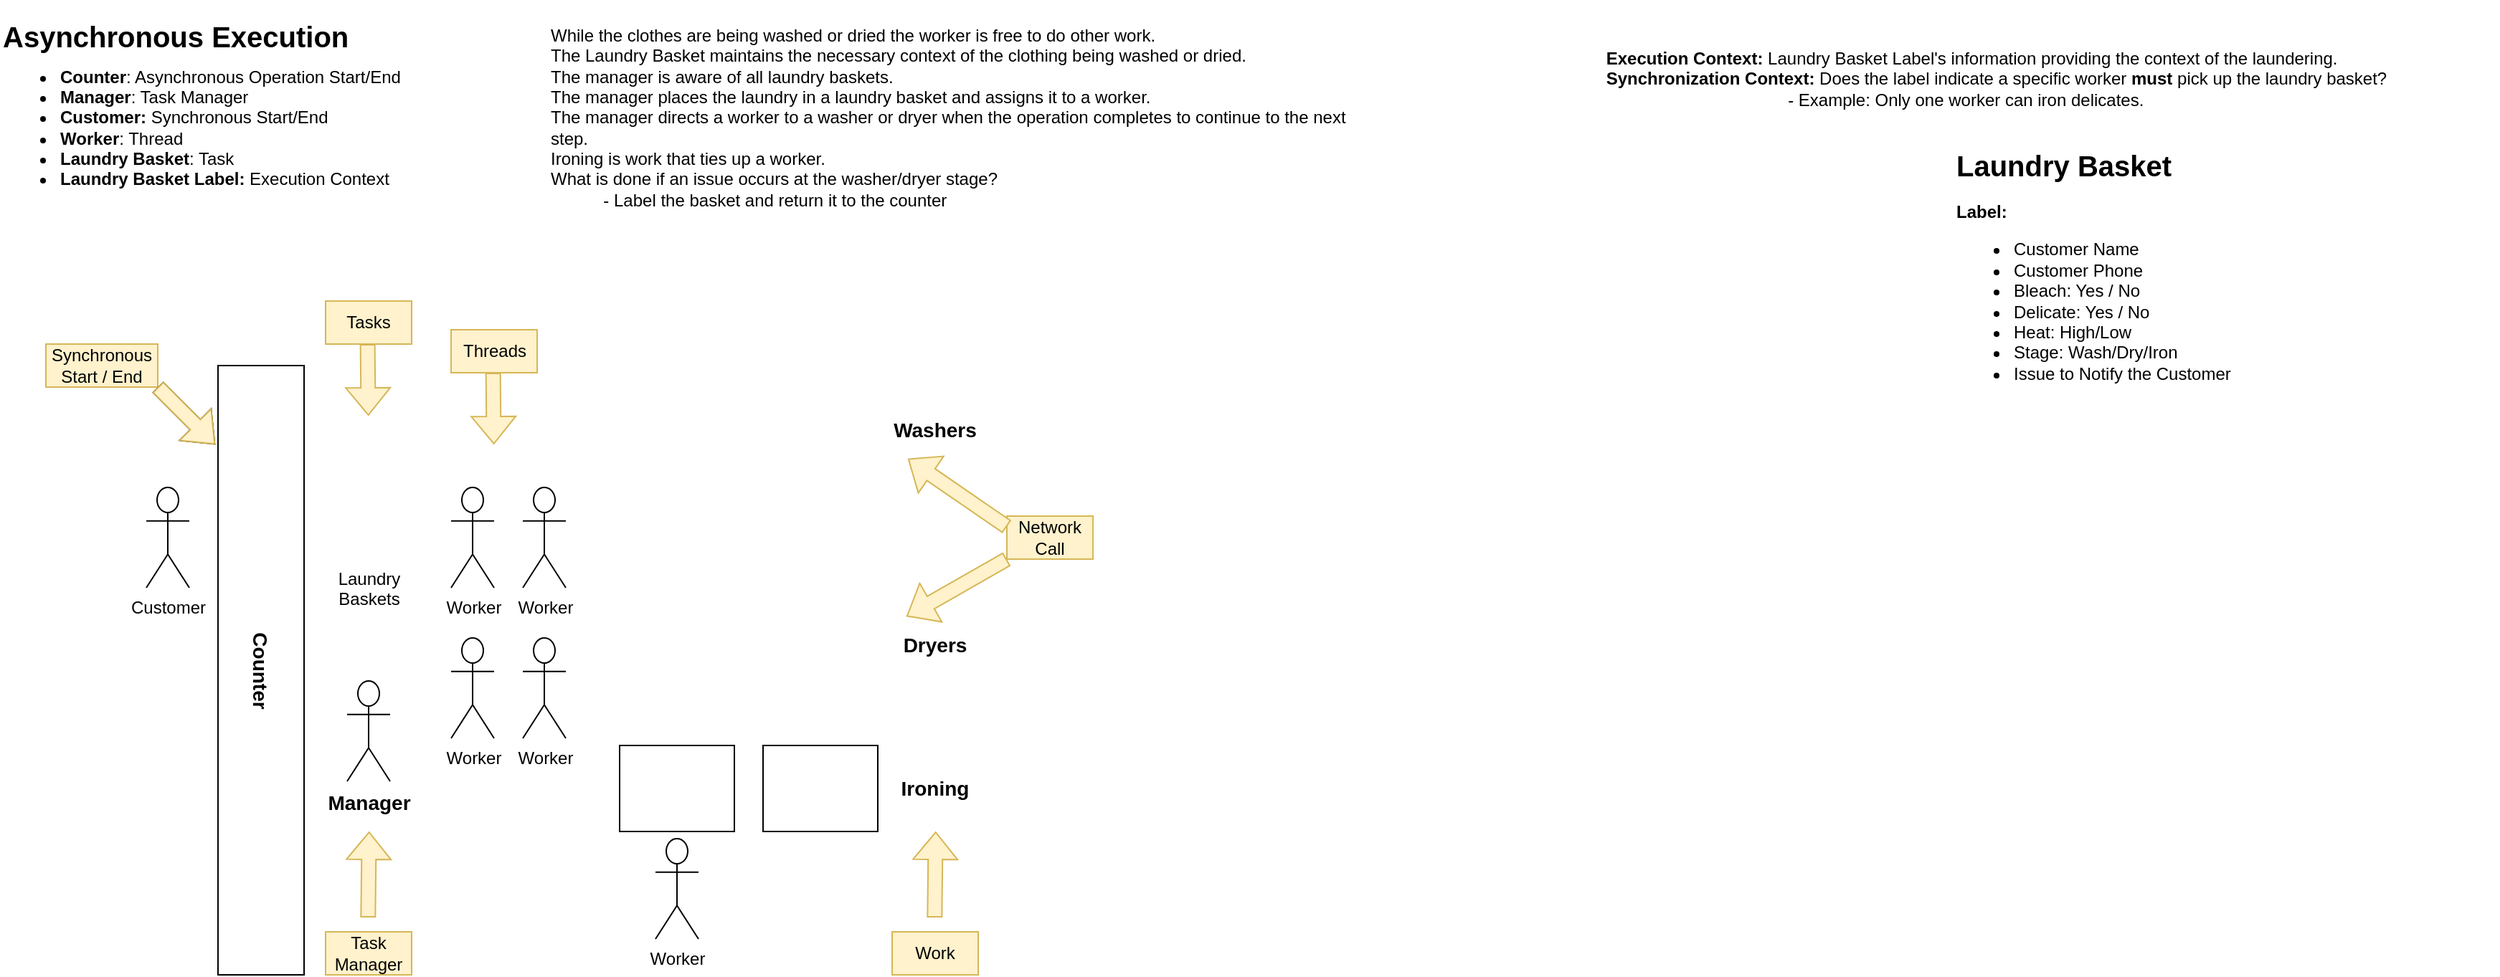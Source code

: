 <mxfile version="21.1.1" type="github">
  <diagram name="Page-1" id="4bd5d27a-524c-7e24-5d5f-89a86ee4fca1">
    <mxGraphModel dx="1430" dy="730" grid="1" gridSize="10" guides="1" tooltips="1" connect="1" arrows="1" fold="1" page="1" pageScale="1" pageWidth="1100" pageHeight="850" background="none" math="0" shadow="0">
      <root>
        <mxCell id="0" />
        <mxCell id="1" parent="0" />
        <mxCell id="g7jsXfoqghb-dVBww1vz-15" value="" style="rounded=0;whiteSpace=wrap;html=1;" parent="1" vertex="1">
          <mxGeometry x="470" y="540" width="80" height="60" as="geometry" />
        </mxCell>
        <mxCell id="g7jsXfoqghb-dVBww1vz-1" value="" style="shape=image;html=1;verticalAlign=top;verticalLabelPosition=bottom;labelBackgroundColor=#ffffff;imageAspect=0;aspect=fixed;image=https://cdn4.iconfinder.com/data/icons/laundry-time/100/Washing_machine-128.png;imageBackground=default;" parent="1" vertex="1">
          <mxGeometry x="460" y="270" width="100" height="100" as="geometry" />
        </mxCell>
        <mxCell id="g7jsXfoqghb-dVBww1vz-3" value="" style="shape=image;html=1;verticalAlign=top;verticalLabelPosition=bottom;labelBackgroundColor=#ffffff;imageAspect=0;aspect=fixed;image=https://cdn4.iconfinder.com/data/icons/laundry-time/100/Washing_machine-128.png;imageBackground=default;" parent="1" vertex="1">
          <mxGeometry x="560" y="270" width="100" height="100" as="geometry" />
        </mxCell>
        <mxCell id="g7jsXfoqghb-dVBww1vz-4" value="" style="shape=image;html=1;verticalAlign=top;verticalLabelPosition=bottom;labelBackgroundColor=#ffffff;imageAspect=0;aspect=fixed;image=https://cdn4.iconfinder.com/data/icons/laundry-time/100/Washing_machine-128.png" parent="1" vertex="1">
          <mxGeometry x="460" y="420" width="100" height="100" as="geometry" />
        </mxCell>
        <mxCell id="g7jsXfoqghb-dVBww1vz-6" value="" style="shape=image;html=1;verticalAlign=top;verticalLabelPosition=bottom;labelBackgroundColor=#ffffff;imageAspect=0;aspect=fixed;image=https://cdn4.iconfinder.com/data/icons/laundry-time/100/Washing_machine-128.png" parent="1" vertex="1">
          <mxGeometry x="560" y="420" width="100" height="100" as="geometry" />
        </mxCell>
        <mxCell id="g7jsXfoqghb-dVBww1vz-7" value="" style="shape=image;html=1;verticalAlign=top;verticalLabelPosition=bottom;labelBackgroundColor=#ffffff;imageAspect=0;aspect=fixed;image=https://cdn4.iconfinder.com/data/icons/laundry-time/100/clothes_basket-128.png" parent="1" vertex="1">
          <mxGeometry x="445" y="625" width="50" height="50" as="geometry" />
        </mxCell>
        <mxCell id="g7jsXfoqghb-dVBww1vz-8" value="Worker" style="shape=umlActor;verticalLabelPosition=bottom;verticalAlign=top;html=1;outlineConnect=0;" parent="1" vertex="1">
          <mxGeometry x="495" y="605" width="30" height="70" as="geometry" />
        </mxCell>
        <mxCell id="g7jsXfoqghb-dVBww1vz-9" value="" style="shape=image;html=1;verticalAlign=top;verticalLabelPosition=bottom;labelBackgroundColor=#ffffff;imageAspect=0;aspect=fixed;image=https://cdn2.iconfinder.com/data/icons/home-sweet-home-4/320/iron_smoother-128.png" parent="1" vertex="1">
          <mxGeometry x="480" y="540" width="60" height="60" as="geometry" />
        </mxCell>
        <mxCell id="g7jsXfoqghb-dVBww1vz-12" value="&lt;font style=&quot;font-size: 14px;&quot;&gt;Washers&lt;/font&gt;" style="text;strokeColor=none;align=center;fillColor=none;html=1;verticalAlign=middle;whiteSpace=wrap;rounded=0;fontSize=12;fontStyle=1" parent="1" vertex="1">
          <mxGeometry x="660" y="305" width="60" height="30" as="geometry" />
        </mxCell>
        <mxCell id="g7jsXfoqghb-dVBww1vz-13" value="&lt;font style=&quot;font-size: 14px;&quot;&gt;Dryers&lt;/font&gt;" style="text;strokeColor=none;align=center;fillColor=none;html=1;verticalAlign=middle;whiteSpace=wrap;rounded=0;fontSize=12;fontStyle=1" parent="1" vertex="1">
          <mxGeometry x="660" y="455" width="60" height="30" as="geometry" />
        </mxCell>
        <mxCell id="g7jsXfoqghb-dVBww1vz-14" value="&lt;font style=&quot;font-size: 14px;&quot;&gt;Ironing&lt;/font&gt;" style="text;strokeColor=none;align=center;fillColor=none;html=1;verticalAlign=middle;whiteSpace=wrap;rounded=0;fontSize=12;fontStyle=1" parent="1" vertex="1">
          <mxGeometry x="660" y="555" width="60" height="30" as="geometry" />
        </mxCell>
        <mxCell id="g7jsXfoqghb-dVBww1vz-18" value="" style="rounded=0;whiteSpace=wrap;html=1;" parent="1" vertex="1">
          <mxGeometry x="570" y="540" width="80" height="60" as="geometry" />
        </mxCell>
        <mxCell id="g7jsXfoqghb-dVBww1vz-19" value="" style="shape=image;html=1;verticalAlign=top;verticalLabelPosition=bottom;labelBackgroundColor=#ffffff;imageAspect=0;aspect=fixed;image=https://cdn2.iconfinder.com/data/icons/home-sweet-home-4/320/iron_smoother-128.png" parent="1" vertex="1">
          <mxGeometry x="580" y="540" width="60" height="60" as="geometry" />
        </mxCell>
        <mxCell id="g7jsXfoqghb-dVBww1vz-20" value="Counter" style="rounded=0;whiteSpace=wrap;html=1;rotation=90;fontStyle=1;fontSize=14;" parent="1" vertex="1">
          <mxGeometry x="7.5" y="457.5" width="425" height="60" as="geometry" />
        </mxCell>
        <mxCell id="g7jsXfoqghb-dVBww1vz-23" value="Manager" style="shape=umlActor;verticalLabelPosition=bottom;verticalAlign=top;html=1;outlineConnect=0;fontStyle=1;fontSize=14;" parent="1" vertex="1">
          <mxGeometry x="280" y="495" width="30" height="70" as="geometry" />
        </mxCell>
        <mxCell id="g7jsXfoqghb-dVBww1vz-26" value="Customer" style="shape=umlActor;verticalLabelPosition=bottom;verticalAlign=top;html=1;outlineConnect=0;" parent="1" vertex="1">
          <mxGeometry x="140" y="360" width="30" height="70" as="geometry" />
        </mxCell>
        <mxCell id="g7jsXfoqghb-dVBww1vz-28" value="" style="shape=image;html=1;verticalAlign=top;verticalLabelPosition=bottom;labelBackgroundColor=#ffffff;imageAspect=0;aspect=fixed;image=https://cdn4.iconfinder.com/data/icons/sports-outline-24-px/24/shirt_sport_trickot_tshirt_clothes-128.png" parent="1" vertex="1">
          <mxGeometry x="205" y="365" width="30" height="30" as="geometry" />
        </mxCell>
        <mxCell id="g7jsXfoqghb-dVBww1vz-29" value="" style="shape=image;html=1;verticalAlign=top;verticalLabelPosition=bottom;labelBackgroundColor=#ffffff;imageAspect=0;aspect=fixed;image=https://cdn4.iconfinder.com/data/icons/laundry-time/100/clothes_basket-128.png" parent="1" vertex="1">
          <mxGeometry x="270" y="330" width="50" height="50" as="geometry" />
        </mxCell>
        <mxCell id="g7jsXfoqghb-dVBww1vz-30" value="" style="shape=image;html=1;verticalAlign=top;verticalLabelPosition=bottom;labelBackgroundColor=#ffffff;imageAspect=0;aspect=fixed;image=https://cdn4.iconfinder.com/data/icons/laundry-time/100/clothes_basket-128.png" parent="1" vertex="1">
          <mxGeometry x="270" y="310" width="50" height="50" as="geometry" />
        </mxCell>
        <mxCell id="g7jsXfoqghb-dVBww1vz-31" value="" style="shape=image;html=1;verticalAlign=top;verticalLabelPosition=bottom;labelBackgroundColor=#ffffff;imageAspect=0;aspect=fixed;image=https://cdn4.iconfinder.com/data/icons/laundry-time/100/clothes_basket-128.png" parent="1" vertex="1">
          <mxGeometry x="270" y="320" width="50" height="50" as="geometry" />
        </mxCell>
        <mxCell id="g7jsXfoqghb-dVBww1vz-33" value="Laundry&lt;br&gt;Baskets" style="shape=image;html=1;verticalAlign=top;verticalLabelPosition=bottom;labelBackgroundColor=#ffffff;imageAspect=0;aspect=fixed;image=https://cdn4.iconfinder.com/data/icons/laundry-time/100/clothes_basket-128.png" parent="1" vertex="1">
          <mxGeometry x="270" y="360" width="50" height="50" as="geometry" />
        </mxCell>
        <mxCell id="g7jsXfoqghb-dVBww1vz-34" value="" style="shape=image;html=1;verticalAlign=top;verticalLabelPosition=bottom;labelBackgroundColor=#ffffff;imageAspect=0;aspect=fixed;image=https://cdn4.iconfinder.com/data/icons/laundry-time/100/clothes_basket-128.png" parent="1" vertex="1">
          <mxGeometry x="270" y="340" width="50" height="50" as="geometry" />
        </mxCell>
        <mxCell id="g7jsXfoqghb-dVBww1vz-35" value="" style="shape=image;html=1;verticalAlign=top;verticalLabelPosition=bottom;labelBackgroundColor=#ffffff;imageAspect=0;aspect=fixed;image=https://cdn4.iconfinder.com/data/icons/laundry-time/100/clothes_basket-128.png" parent="1" vertex="1">
          <mxGeometry x="270" y="350" width="50" height="50" as="geometry" />
        </mxCell>
        <mxCell id="g7jsXfoqghb-dVBww1vz-36" value="Worker" style="shape=umlActor;verticalLabelPosition=bottom;verticalAlign=top;html=1;outlineConnect=0;" parent="1" vertex="1">
          <mxGeometry x="352.5" y="360" width="30" height="70" as="geometry" />
        </mxCell>
        <mxCell id="g7jsXfoqghb-dVBww1vz-37" value="Worker" style="shape=umlActor;verticalLabelPosition=bottom;verticalAlign=top;html=1;outlineConnect=0;" parent="1" vertex="1">
          <mxGeometry x="402.5" y="360" width="30" height="70" as="geometry" />
        </mxCell>
        <mxCell id="g7jsXfoqghb-dVBww1vz-38" value="Worker" style="shape=umlActor;verticalLabelPosition=bottom;verticalAlign=top;html=1;outlineConnect=0;" parent="1" vertex="1">
          <mxGeometry x="352.5" y="465" width="30" height="70" as="geometry" />
        </mxCell>
        <mxCell id="g7jsXfoqghb-dVBww1vz-39" value="Worker" style="shape=umlActor;verticalLabelPosition=bottom;verticalAlign=top;html=1;outlineConnect=0;" parent="1" vertex="1">
          <mxGeometry x="402.5" y="465" width="30" height="70" as="geometry" />
        </mxCell>
        <mxCell id="g7jsXfoqghb-dVBww1vz-40" value="" style="shape=image;html=1;verticalAlign=top;verticalLabelPosition=bottom;labelBackgroundColor=#ffffff;imageAspect=0;aspect=fixed;image=https://cdn1.iconfinder.com/data/icons/iconoir-vol-3/24/pants-128.png" parent="1" vertex="1">
          <mxGeometry x="205" y="395" width="30" height="30" as="geometry" />
        </mxCell>
        <mxCell id="g7jsXfoqghb-dVBww1vz-41" value="" style="shape=image;html=1;verticalAlign=top;verticalLabelPosition=bottom;labelBackgroundColor=#ffffff;imageAspect=0;aspect=fixed;image=https://cdn4.iconfinder.com/data/icons/laundry-time/100/clothes_basket-128.png" parent="1" vertex="1">
          <mxGeometry x="485" y="380" width="50" height="50" as="geometry" />
        </mxCell>
        <mxCell id="g7jsXfoqghb-dVBww1vz-42" value="" style="shape=image;html=1;verticalAlign=top;verticalLabelPosition=bottom;labelBackgroundColor=#ffffff;imageAspect=0;aspect=fixed;image=https://cdn4.iconfinder.com/data/icons/laundry-time/100/clothes_basket-128.png" parent="1" vertex="1">
          <mxGeometry x="585" y="230" width="50" height="50" as="geometry" />
        </mxCell>
        <mxCell id="g7jsXfoqghb-dVBww1vz-43" value="" style="shape=image;html=1;verticalAlign=top;verticalLabelPosition=bottom;labelBackgroundColor=#ffffff;imageAspect=0;aspect=fixed;image=https://cdn4.iconfinder.com/data/icons/sports-outline-24-px/24/shirt_sport_trickot_tshirt_clothes-128.png" parent="1" vertex="1">
          <mxGeometry x="595" y="310" width="30" height="30" as="geometry" />
        </mxCell>
        <mxCell id="g7jsXfoqghb-dVBww1vz-44" value="" style="shape=image;html=1;verticalAlign=top;verticalLabelPosition=bottom;labelBackgroundColor=#ffffff;imageAspect=0;aspect=fixed;image=https://cdn4.iconfinder.com/data/icons/sports-outline-24-px/24/shirt_sport_trickot_tshirt_clothes-128.png" parent="1" vertex="1">
          <mxGeometry x="495" y="460" width="30" height="30" as="geometry" />
        </mxCell>
        <mxCell id="g7jsXfoqghb-dVBww1vz-45" value="" style="shape=image;html=1;verticalAlign=top;verticalLabelPosition=bottom;labelBackgroundColor=#ffffff;imageAspect=0;aspect=fixed;image=https://cdn4.iconfinder.com/data/icons/laundry-time/100/clothes_basket-128.png" parent="1" vertex="1">
          <mxGeometry x="1140" y="110" width="240" height="240" as="geometry" />
        </mxCell>
        <mxCell id="g7jsXfoqghb-dVBww1vz-46" value="Laundry Basket" style="text;strokeColor=none;align=left;fillColor=none;html=1;verticalAlign=middle;whiteSpace=wrap;rounded=0;fontStyle=1;fontSize=20;" parent="1" vertex="1">
          <mxGeometry x="1400" y="120" width="270" height="30" as="geometry" />
        </mxCell>
        <mxCell id="g7jsXfoqghb-dVBww1vz-47" value="&lt;b&gt;Label:&lt;/b&gt;&lt;br&gt;&lt;ul&gt;&lt;li&gt;Customer Name&lt;/li&gt;&lt;li&gt;Customer Phone&lt;/li&gt;&lt;li&gt;Bleach: Yes / No&lt;/li&gt;&lt;li&gt;Delicate: Yes / No&lt;/li&gt;&lt;li&gt;Heat: High/Low&lt;/li&gt;&lt;li&gt;Stage: Wash/Dry/Iron&lt;/li&gt;&lt;li&gt;Issue to Notify the Customer&lt;/li&gt;&lt;/ul&gt;" style="text;strokeColor=none;align=left;fillColor=none;html=1;verticalAlign=middle;whiteSpace=wrap;rounded=0;horizontal=1;" parent="1" vertex="1">
          <mxGeometry x="1400" y="175" width="380" height="110" as="geometry" />
        </mxCell>
        <mxCell id="g7jsXfoqghb-dVBww1vz-48" value="&lt;br&gt;&lt;ul&gt;&lt;li&gt;&lt;b&gt;Counter&lt;/b&gt;: Asynchronous Operation Start/End&lt;/li&gt;&lt;li&gt;&lt;b&gt;Manager&lt;/b&gt;: Task Manager&lt;/li&gt;&lt;li&gt;&lt;b style=&quot;background-color: initial;&quot;&gt;Customer: &lt;/b&gt;&lt;span style=&quot;background-color: initial;&quot;&gt;Synchronous Start/End&lt;/span&gt;&lt;/li&gt;&lt;li&gt;&lt;b style=&quot;background-color: initial;&quot;&gt;Worker&lt;/b&gt;&lt;span style=&quot;background-color: initial;&quot;&gt;: Thread&lt;/span&gt;&lt;br&gt;&lt;/li&gt;&lt;li&gt;&lt;b&gt;Laundry Basket&lt;/b&gt;: Task&lt;/li&gt;&lt;li&gt;&lt;b&gt;Laundry Basket Label:&lt;/b&gt; Execution Context&lt;/li&gt;&lt;/ul&gt;" style="text;strokeColor=none;align=left;fillColor=none;html=1;verticalAlign=middle;whiteSpace=wrap;rounded=0;" parent="1" vertex="1">
          <mxGeometry x="38" y="43" width="340" height="117" as="geometry" />
        </mxCell>
        <mxCell id="g7jsXfoqghb-dVBww1vz-49" value="Asynchronous Execution" style="text;strokeColor=none;align=left;fillColor=none;html=1;verticalAlign=middle;whiteSpace=wrap;rounded=0;fontStyle=1;fontSize=20;" parent="1" vertex="1">
          <mxGeometry x="38" y="30" width="440" height="30" as="geometry" />
        </mxCell>
        <mxCell id="g7jsXfoqghb-dVBww1vz-50" value="&lt;div style=&quot;&quot;&gt;&lt;span style=&quot;background-color: initial;&quot;&gt;While the clothes are being washed or dried the worker is free to do other work.&lt;/span&gt;&lt;/div&gt;The Laundry Basket maintains the necessary context of the clothing being washed or dried.&lt;br&gt;The manager is aware of all laundry baskets.&lt;br&gt;The manager places the laundry in a laundry basket and assigns it to a worker.&lt;br&gt;The manager directs a worker to a washer or dryer when the operation completes to continue to the next step.&lt;br&gt;Ironing is work that ties up a worker.&lt;br&gt;What is done if an issue occurs at the washer/dryer stage?&lt;br&gt;&amp;nbsp; &amp;nbsp; &amp;nbsp; &amp;nbsp; &amp;nbsp; &amp;nbsp;- Label the basket and return it to the counter" style="text;strokeColor=none;align=left;fillColor=none;html=1;verticalAlign=middle;whiteSpace=wrap;rounded=0;" parent="1" vertex="1">
          <mxGeometry x="420" y="39" width="560" height="125" as="geometry" />
        </mxCell>
        <mxCell id="g7jsXfoqghb-dVBww1vz-51" value="&lt;div style=&quot;text-align: left;&quot;&gt;&lt;span style=&quot;background-color: initial;&quot;&gt;&lt;b&gt;Execution Context:&lt;/b&gt; Laundry Basket Label&#39;s information providing the context of the laundering.&lt;/span&gt;&lt;/div&gt;&lt;div style=&quot;text-align: left;&quot;&gt;&lt;span style=&quot;background-color: initial;&quot;&gt;&lt;b&gt;Synchronization Context:&lt;/b&gt; Does the label indicate a specific worker &lt;b&gt;must &lt;/b&gt;pick up the laundry basket?&lt;/span&gt;&lt;/div&gt;&lt;div style=&quot;text-align: left;&quot;&gt;&lt;span style=&quot;background-color: initial;&quot;&gt;&amp;nbsp; &amp;nbsp; &amp;nbsp; &amp;nbsp; &amp;nbsp; &amp;nbsp; &amp;nbsp; &amp;nbsp; &amp;nbsp; &amp;nbsp; &amp;nbsp; &amp;nbsp; &amp;nbsp; &amp;nbsp; &amp;nbsp; &amp;nbsp; &amp;nbsp; &amp;nbsp; &amp;nbsp; - Example: Only one worker can iron delicates.&lt;/span&gt;&lt;/div&gt;" style="text;strokeColor=none;align=center;fillColor=none;html=1;verticalAlign=middle;whiteSpace=wrap;rounded=0;" parent="1" vertex="1">
          <mxGeometry x="1150" y="20" width="560" height="110" as="geometry" />
        </mxCell>
        <mxCell id="Fh-boIdkFp-sPABAg9bJ-1" value="Synchronous Start / End" style="text;strokeColor=#d6b656;align=center;fillColor=#fff2cc;html=1;verticalAlign=middle;whiteSpace=wrap;rounded=0;" vertex="1" parent="1">
          <mxGeometry x="70" y="260" width="78" height="30" as="geometry" />
        </mxCell>
        <mxCell id="Fh-boIdkFp-sPABAg9bJ-2" value="" style="shape=flexArrow;endArrow=classic;html=1;rounded=0;" edge="1" parent="1">
          <mxGeometry width="50" height="50" relative="1" as="geometry">
            <mxPoint x="148" y="290" as="sourcePoint" />
            <mxPoint x="188" y="330" as="targetPoint" />
          </mxGeometry>
        </mxCell>
        <mxCell id="Fh-boIdkFp-sPABAg9bJ-3" value="Threads" style="text;strokeColor=#d6b656;align=center;fillColor=#fff2cc;html=1;verticalAlign=middle;whiteSpace=wrap;rounded=0;" vertex="1" parent="1">
          <mxGeometry x="352.5" y="250" width="60" height="30" as="geometry" />
        </mxCell>
        <mxCell id="Fh-boIdkFp-sPABAg9bJ-4" value="" style="shape=flexArrow;endArrow=classic;html=1;rounded=0;fillColor=#fff2cc;strokeColor=#d6b656;" edge="1" parent="1">
          <mxGeometry width="50" height="50" relative="1" as="geometry">
            <mxPoint x="381.81" y="280" as="sourcePoint" />
            <mxPoint x="382.31" y="330" as="targetPoint" />
          </mxGeometry>
        </mxCell>
        <mxCell id="Fh-boIdkFp-sPABAg9bJ-6" value="Tasks" style="text;strokeColor=#d6b656;align=center;fillColor=#fff2cc;html=1;verticalAlign=middle;whiteSpace=wrap;rounded=0;" vertex="1" parent="1">
          <mxGeometry x="265" y="230" width="60" height="30" as="geometry" />
        </mxCell>
        <mxCell id="Fh-boIdkFp-sPABAg9bJ-7" value="" style="shape=flexArrow;endArrow=classic;html=1;rounded=0;fillColor=#fff2cc;strokeColor=#d6b656;" edge="1" parent="1">
          <mxGeometry width="50" height="50" relative="1" as="geometry">
            <mxPoint x="294.31" y="260" as="sourcePoint" />
            <mxPoint x="294.81" y="310" as="targetPoint" />
          </mxGeometry>
        </mxCell>
        <mxCell id="Fh-boIdkFp-sPABAg9bJ-8" value="Task&lt;br&gt;Manager" style="text;strokeColor=#d6b656;align=center;fillColor=#fff2cc;html=1;verticalAlign=middle;whiteSpace=wrap;rounded=0;" vertex="1" parent="1">
          <mxGeometry x="265" y="670" width="60" height="30" as="geometry" />
        </mxCell>
        <mxCell id="Fh-boIdkFp-sPABAg9bJ-9" value="" style="shape=flexArrow;endArrow=classic;html=1;rounded=0;fillColor=#fff2cc;strokeColor=#d6b656;" edge="1" parent="1">
          <mxGeometry width="50" height="50" relative="1" as="geometry">
            <mxPoint x="294.66" y="660" as="sourcePoint" />
            <mxPoint x="295.35" y="600" as="targetPoint" />
          </mxGeometry>
        </mxCell>
        <mxCell id="Fh-boIdkFp-sPABAg9bJ-10" value="Network&lt;br&gt;Call" style="text;strokeColor=#d6b656;align=center;fillColor=#fff2cc;html=1;verticalAlign=middle;whiteSpace=wrap;rounded=0;" vertex="1" parent="1">
          <mxGeometry x="740" y="380" width="60" height="30" as="geometry" />
        </mxCell>
        <mxCell id="Fh-boIdkFp-sPABAg9bJ-11" value="" style="shape=flexArrow;endArrow=classic;html=1;rounded=0;exitX=0;exitY=0.25;exitDx=0;exitDy=0;fillColor=#fff2cc;strokeColor=#d6b656;" edge="1" parent="1" source="Fh-boIdkFp-sPABAg9bJ-10">
          <mxGeometry width="50" height="50" relative="1" as="geometry">
            <mxPoint x="740" y="355" as="sourcePoint" />
            <mxPoint x="671" y="340" as="targetPoint" />
          </mxGeometry>
        </mxCell>
        <mxCell id="Fh-boIdkFp-sPABAg9bJ-13" value="" style="shape=flexArrow;endArrow=classic;html=1;rounded=0;exitX=0;exitY=1;exitDx=0;exitDy=0;fillColor=#fff2cc;strokeColor=#d6b656;" edge="1" parent="1" source="Fh-boIdkFp-sPABAg9bJ-10">
          <mxGeometry width="50" height="50" relative="1" as="geometry">
            <mxPoint x="759.31" y="415" as="sourcePoint" />
            <mxPoint x="670" y="450" as="targetPoint" />
          </mxGeometry>
        </mxCell>
        <mxCell id="Fh-boIdkFp-sPABAg9bJ-14" value="Work" style="text;strokeColor=#d6b656;align=center;fillColor=#fff2cc;html=1;verticalAlign=middle;whiteSpace=wrap;rounded=0;" vertex="1" parent="1">
          <mxGeometry x="660" y="670" width="60" height="30" as="geometry" />
        </mxCell>
        <mxCell id="Fh-boIdkFp-sPABAg9bJ-15" value="" style="shape=flexArrow;endArrow=classic;html=1;rounded=0;fillColor=#fff2cc;strokeColor=#d6b656;" edge="1" parent="1">
          <mxGeometry width="50" height="50" relative="1" as="geometry">
            <mxPoint x="689.66" y="660" as="sourcePoint" />
            <mxPoint x="690.35" y="600" as="targetPoint" />
          </mxGeometry>
        </mxCell>
        <mxCell id="Fh-boIdkFp-sPABAg9bJ-16" value="" style="shape=flexArrow;endArrow=classic;html=1;rounded=0;fillColor=#fff2cc;strokeColor=#d6b656;" edge="1" parent="1">
          <mxGeometry width="50" height="50" relative="1" as="geometry">
            <mxPoint x="148" y="290" as="sourcePoint" />
            <mxPoint x="188" y="330" as="targetPoint" />
          </mxGeometry>
        </mxCell>
      </root>
    </mxGraphModel>
  </diagram>
</mxfile>
